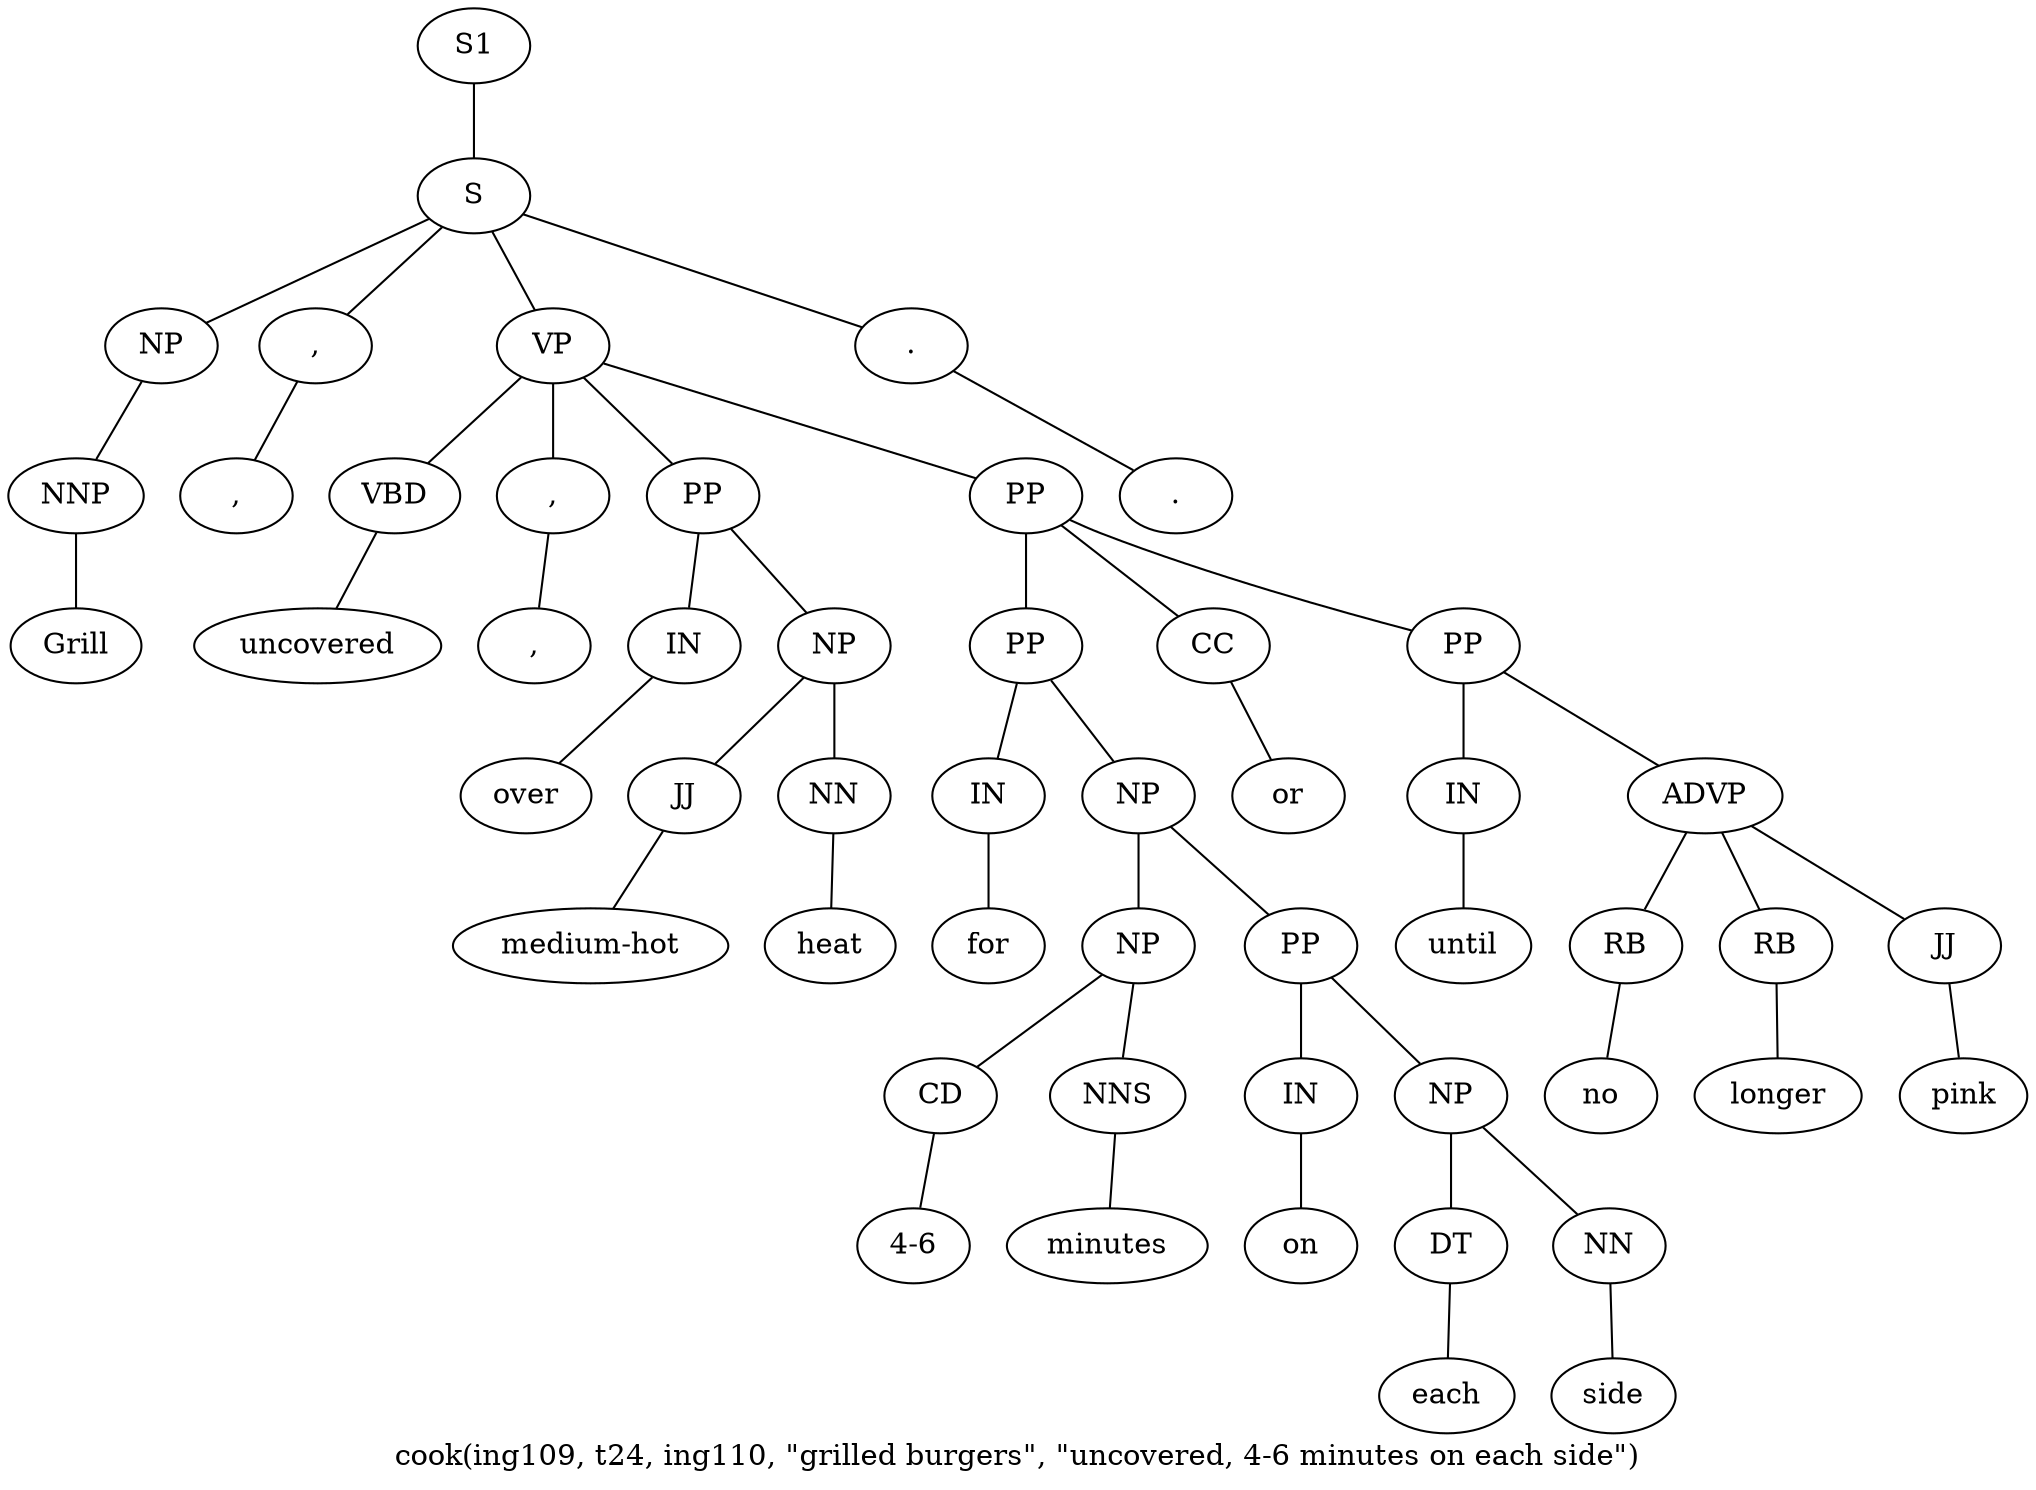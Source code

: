 graph SyntaxGraph {
	label = "cook(ing109, t24, ing110, \"grilled burgers\", \"uncovered, 4-6 minutes on each side\")";
	Node0 [label="S1"];
	Node1 [label="S"];
	Node2 [label="NP"];
	Node3 [label="NNP"];
	Node4 [label="Grill"];
	Node5 [label=","];
	Node6 [label=","];
	Node7 [label="VP"];
	Node8 [label="VBD"];
	Node9 [label="uncovered"];
	Node10 [label=","];
	Node11 [label=","];
	Node12 [label="PP"];
	Node13 [label="IN"];
	Node14 [label="over"];
	Node15 [label="NP"];
	Node16 [label="JJ"];
	Node17 [label="medium-hot"];
	Node18 [label="NN"];
	Node19 [label="heat"];
	Node20 [label="PP"];
	Node21 [label="PP"];
	Node22 [label="IN"];
	Node23 [label="for"];
	Node24 [label="NP"];
	Node25 [label="NP"];
	Node26 [label="CD"];
	Node27 [label="4-6"];
	Node28 [label="NNS"];
	Node29 [label="minutes"];
	Node30 [label="PP"];
	Node31 [label="IN"];
	Node32 [label="on"];
	Node33 [label="NP"];
	Node34 [label="DT"];
	Node35 [label="each"];
	Node36 [label="NN"];
	Node37 [label="side"];
	Node38 [label="CC"];
	Node39 [label="or"];
	Node40 [label="PP"];
	Node41 [label="IN"];
	Node42 [label="until"];
	Node43 [label="ADVP"];
	Node44 [label="RB"];
	Node45 [label="no"];
	Node46 [label="RB"];
	Node47 [label="longer"];
	Node48 [label="JJ"];
	Node49 [label="pink"];
	Node50 [label="."];
	Node51 [label="."];

	Node0 -- Node1;
	Node1 -- Node2;
	Node1 -- Node5;
	Node1 -- Node7;
	Node1 -- Node50;
	Node2 -- Node3;
	Node3 -- Node4;
	Node5 -- Node6;
	Node7 -- Node8;
	Node7 -- Node10;
	Node7 -- Node12;
	Node7 -- Node20;
	Node8 -- Node9;
	Node10 -- Node11;
	Node12 -- Node13;
	Node12 -- Node15;
	Node13 -- Node14;
	Node15 -- Node16;
	Node15 -- Node18;
	Node16 -- Node17;
	Node18 -- Node19;
	Node20 -- Node21;
	Node20 -- Node38;
	Node20 -- Node40;
	Node21 -- Node22;
	Node21 -- Node24;
	Node22 -- Node23;
	Node24 -- Node25;
	Node24 -- Node30;
	Node25 -- Node26;
	Node25 -- Node28;
	Node26 -- Node27;
	Node28 -- Node29;
	Node30 -- Node31;
	Node30 -- Node33;
	Node31 -- Node32;
	Node33 -- Node34;
	Node33 -- Node36;
	Node34 -- Node35;
	Node36 -- Node37;
	Node38 -- Node39;
	Node40 -- Node41;
	Node40 -- Node43;
	Node41 -- Node42;
	Node43 -- Node44;
	Node43 -- Node46;
	Node43 -- Node48;
	Node44 -- Node45;
	Node46 -- Node47;
	Node48 -- Node49;
	Node50 -- Node51;
}